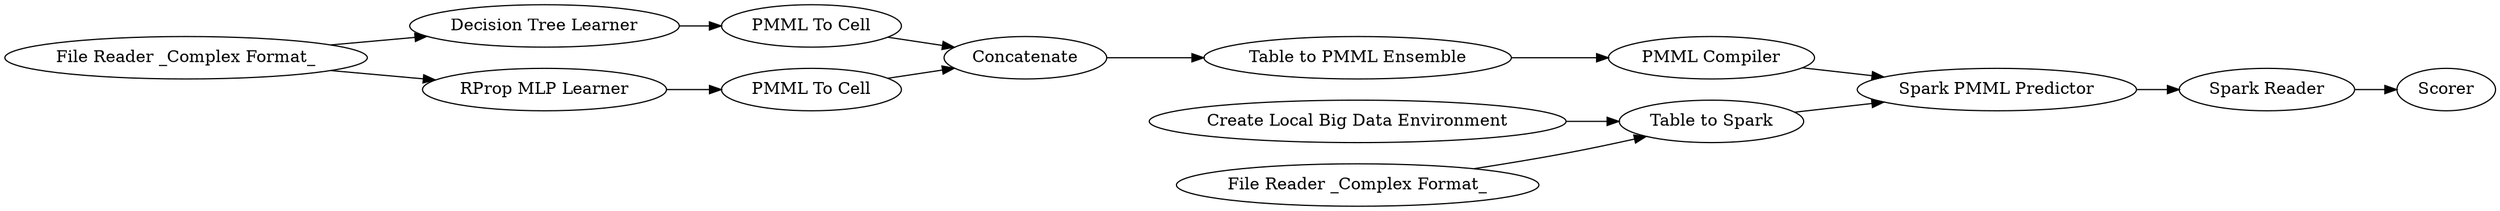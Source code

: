 digraph {
	105 [label="Spark PMML Predictor"]
	106 [label="PMML Compiler"]
	109 [label="PMML To Cell"]
	110 [label="PMML To Cell"]
	112 [label="Table to PMML Ensemble"]
	175 [label="Spark Reader"]
	177 [label="Decision Tree Learner"]
	178 [label="RProp MLP Learner"]
	203 [label="Table to Spark"]
	205 [label=Concatenate]
	212 [label="Create Local Big Data Environment"]
	213 [label=Scorer]
	214 [label="File Reader _Complex Format_"]
	215 [label="File Reader _Complex Format_"]
	105 -> 175
	106 -> 105
	109 -> 205
	110 -> 205
	112 -> 106
	175 -> 213
	177 -> 109
	178 -> 110
	203 -> 105
	205 -> 112
	212 -> 203
	214 -> 177
	214 -> 178
	215 -> 203
	rankdir=LR
}
